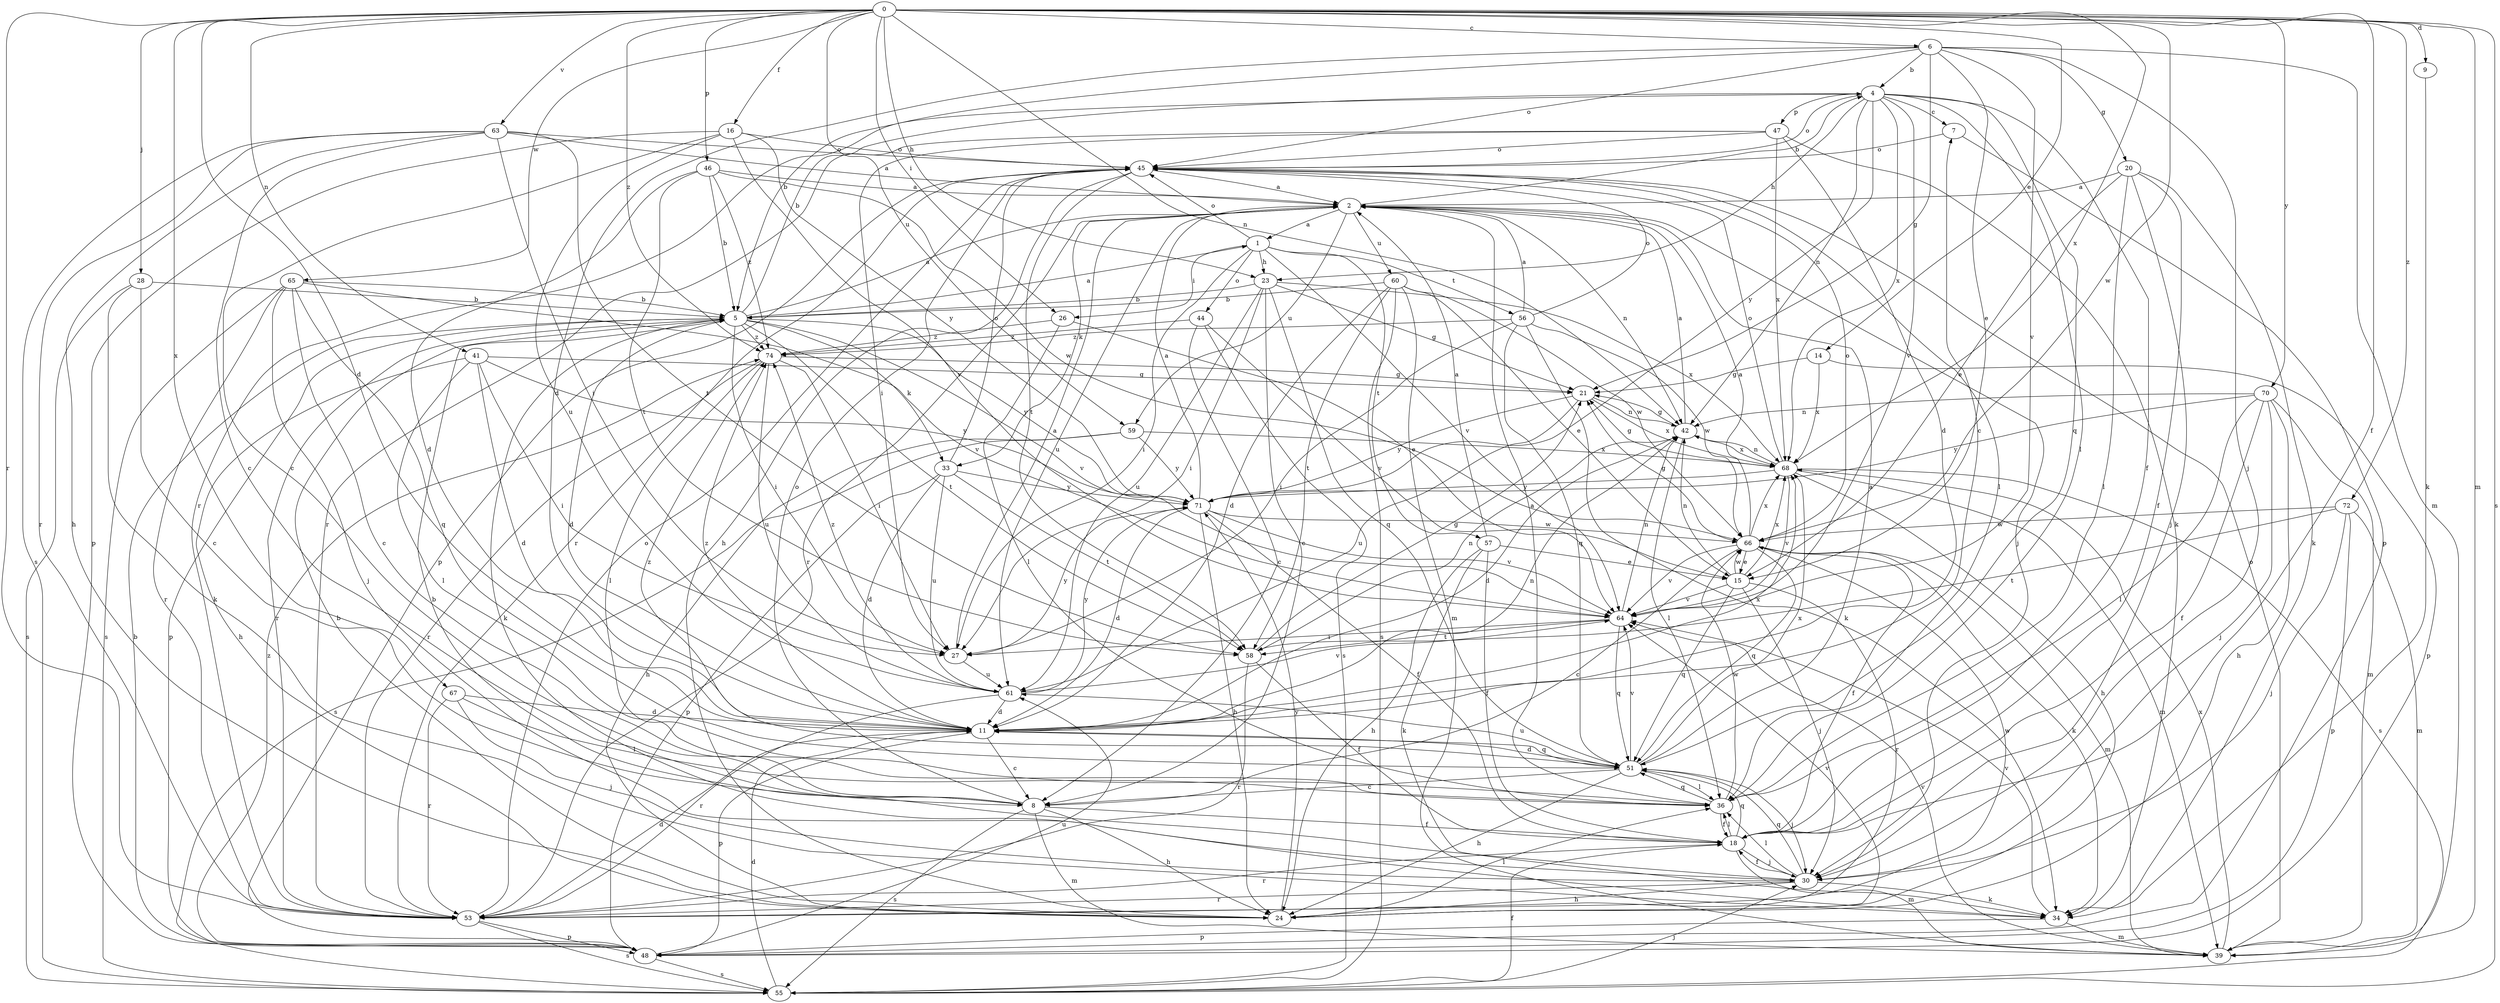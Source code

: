 strict digraph  {
0;
1;
2;
4;
5;
6;
7;
8;
9;
11;
14;
15;
16;
18;
20;
21;
23;
24;
26;
27;
28;
30;
33;
34;
36;
39;
41;
42;
44;
45;
46;
47;
48;
51;
53;
55;
56;
57;
58;
59;
60;
61;
63;
64;
65;
66;
67;
68;
70;
71;
72;
74;
0 -> 6  [label=c];
0 -> 9  [label=d];
0 -> 11  [label=d];
0 -> 14  [label=e];
0 -> 16  [label=f];
0 -> 18  [label=f];
0 -> 23  [label=h];
0 -> 26  [label=i];
0 -> 28  [label=j];
0 -> 39  [label=m];
0 -> 41  [label=n];
0 -> 42  [label=n];
0 -> 46  [label=p];
0 -> 53  [label=r];
0 -> 55  [label=s];
0 -> 59  [label=u];
0 -> 63  [label=v];
0 -> 65  [label=w];
0 -> 66  [label=w];
0 -> 67  [label=x];
0 -> 68  [label=x];
0 -> 70  [label=y];
0 -> 72  [label=z];
0 -> 74  [label=z];
1 -> 23  [label=h];
1 -> 26  [label=i];
1 -> 27  [label=i];
1 -> 44  [label=o];
1 -> 45  [label=o];
1 -> 56  [label=t];
1 -> 57  [label=t];
1 -> 64  [label=v];
2 -> 1  [label=a];
2 -> 4  [label=b];
2 -> 30  [label=j];
2 -> 33  [label=k];
2 -> 42  [label=n];
2 -> 53  [label=r];
2 -> 59  [label=u];
2 -> 60  [label=u];
2 -> 61  [label=u];
4 -> 7  [label=c];
4 -> 18  [label=f];
4 -> 23  [label=h];
4 -> 36  [label=l];
4 -> 42  [label=n];
4 -> 45  [label=o];
4 -> 47  [label=p];
4 -> 51  [label=q];
4 -> 53  [label=r];
4 -> 64  [label=v];
4 -> 68  [label=x];
4 -> 71  [label=y];
5 -> 1  [label=a];
5 -> 2  [label=a];
5 -> 4  [label=b];
5 -> 11  [label=d];
5 -> 27  [label=i];
5 -> 33  [label=k];
5 -> 34  [label=k];
5 -> 48  [label=p];
5 -> 53  [label=r];
5 -> 58  [label=t];
5 -> 64  [label=v];
5 -> 71  [label=y];
5 -> 74  [label=z];
6 -> 4  [label=b];
6 -> 5  [label=b];
6 -> 11  [label=d];
6 -> 15  [label=e];
6 -> 20  [label=g];
6 -> 21  [label=g];
6 -> 30  [label=j];
6 -> 39  [label=m];
6 -> 45  [label=o];
6 -> 64  [label=v];
7 -> 45  [label=o];
7 -> 48  [label=p];
8 -> 18  [label=f];
8 -> 24  [label=h];
8 -> 39  [label=m];
8 -> 45  [label=o];
8 -> 55  [label=s];
9 -> 34  [label=k];
11 -> 7  [label=c];
11 -> 8  [label=c];
11 -> 42  [label=n];
11 -> 48  [label=p];
11 -> 51  [label=q];
11 -> 68  [label=x];
11 -> 74  [label=z];
14 -> 21  [label=g];
14 -> 48  [label=p];
14 -> 68  [label=x];
15 -> 30  [label=j];
15 -> 42  [label=n];
15 -> 51  [label=q];
15 -> 53  [label=r];
15 -> 64  [label=v];
15 -> 66  [label=w];
15 -> 68  [label=x];
16 -> 8  [label=c];
16 -> 45  [label=o];
16 -> 48  [label=p];
16 -> 61  [label=u];
16 -> 64  [label=v];
16 -> 71  [label=y];
18 -> 30  [label=j];
18 -> 36  [label=l];
18 -> 39  [label=m];
18 -> 51  [label=q];
18 -> 53  [label=r];
20 -> 2  [label=a];
20 -> 15  [label=e];
20 -> 18  [label=f];
20 -> 30  [label=j];
20 -> 34  [label=k];
20 -> 36  [label=l];
21 -> 42  [label=n];
21 -> 61  [label=u];
21 -> 68  [label=x];
21 -> 71  [label=y];
23 -> 5  [label=b];
23 -> 8  [label=c];
23 -> 21  [label=g];
23 -> 27  [label=i];
23 -> 51  [label=q];
23 -> 61  [label=u];
23 -> 68  [label=x];
24 -> 5  [label=b];
24 -> 36  [label=l];
24 -> 64  [label=v];
24 -> 71  [label=y];
26 -> 15  [label=e];
26 -> 36  [label=l];
26 -> 74  [label=z];
27 -> 2  [label=a];
27 -> 61  [label=u];
27 -> 71  [label=y];
28 -> 5  [label=b];
28 -> 8  [label=c];
28 -> 34  [label=k];
28 -> 55  [label=s];
30 -> 5  [label=b];
30 -> 18  [label=f];
30 -> 24  [label=h];
30 -> 34  [label=k];
30 -> 36  [label=l];
30 -> 51  [label=q];
30 -> 53  [label=r];
33 -> 11  [label=d];
33 -> 45  [label=o];
33 -> 48  [label=p];
33 -> 58  [label=t];
33 -> 61  [label=u];
33 -> 71  [label=y];
34 -> 39  [label=m];
34 -> 48  [label=p];
34 -> 64  [label=v];
36 -> 2  [label=a];
36 -> 18  [label=f];
36 -> 51  [label=q];
36 -> 66  [label=w];
39 -> 45  [label=o];
39 -> 64  [label=v];
39 -> 68  [label=x];
41 -> 11  [label=d];
41 -> 21  [label=g];
41 -> 24  [label=h];
41 -> 27  [label=i];
41 -> 36  [label=l];
41 -> 71  [label=y];
42 -> 2  [label=a];
42 -> 11  [label=d];
42 -> 21  [label=g];
42 -> 36  [label=l];
42 -> 68  [label=x];
44 -> 8  [label=c];
44 -> 55  [label=s];
44 -> 64  [label=v];
44 -> 74  [label=z];
45 -> 2  [label=a];
45 -> 24  [label=h];
45 -> 36  [label=l];
45 -> 48  [label=p];
45 -> 53  [label=r];
45 -> 58  [label=t];
46 -> 2  [label=a];
46 -> 5  [label=b];
46 -> 11  [label=d];
46 -> 58  [label=t];
46 -> 66  [label=w];
46 -> 74  [label=z];
47 -> 11  [label=d];
47 -> 27  [label=i];
47 -> 34  [label=k];
47 -> 45  [label=o];
47 -> 53  [label=r];
47 -> 68  [label=x];
48 -> 5  [label=b];
48 -> 55  [label=s];
48 -> 61  [label=u];
48 -> 74  [label=z];
51 -> 2  [label=a];
51 -> 8  [label=c];
51 -> 11  [label=d];
51 -> 24  [label=h];
51 -> 30  [label=j];
51 -> 36  [label=l];
51 -> 61  [label=u];
51 -> 64  [label=v];
51 -> 68  [label=x];
51 -> 74  [label=z];
53 -> 11  [label=d];
53 -> 45  [label=o];
53 -> 48  [label=p];
53 -> 55  [label=s];
53 -> 66  [label=w];
55 -> 11  [label=d];
55 -> 18  [label=f];
55 -> 30  [label=j];
56 -> 2  [label=a];
56 -> 27  [label=i];
56 -> 34  [label=k];
56 -> 45  [label=o];
56 -> 51  [label=q];
56 -> 66  [label=w];
56 -> 74  [label=z];
57 -> 2  [label=a];
57 -> 15  [label=e];
57 -> 18  [label=f];
57 -> 24  [label=h];
57 -> 34  [label=k];
58 -> 18  [label=f];
58 -> 21  [label=g];
58 -> 42  [label=n];
58 -> 53  [label=r];
59 -> 24  [label=h];
59 -> 55  [label=s];
59 -> 68  [label=x];
59 -> 71  [label=y];
60 -> 5  [label=b];
60 -> 11  [label=d];
60 -> 15  [label=e];
60 -> 39  [label=m];
60 -> 55  [label=s];
60 -> 58  [label=t];
60 -> 66  [label=w];
61 -> 11  [label=d];
61 -> 53  [label=r];
61 -> 64  [label=v];
61 -> 71  [label=y];
61 -> 74  [label=z];
63 -> 2  [label=a];
63 -> 8  [label=c];
63 -> 24  [label=h];
63 -> 27  [label=i];
63 -> 45  [label=o];
63 -> 53  [label=r];
63 -> 55  [label=s];
63 -> 58  [label=t];
64 -> 27  [label=i];
64 -> 42  [label=n];
64 -> 51  [label=q];
64 -> 58  [label=t];
65 -> 5  [label=b];
65 -> 8  [label=c];
65 -> 30  [label=j];
65 -> 51  [label=q];
65 -> 53  [label=r];
65 -> 55  [label=s];
65 -> 64  [label=v];
66 -> 2  [label=a];
66 -> 8  [label=c];
66 -> 15  [label=e];
66 -> 18  [label=f];
66 -> 21  [label=g];
66 -> 34  [label=k];
66 -> 39  [label=m];
66 -> 45  [label=o];
66 -> 51  [label=q];
66 -> 64  [label=v];
66 -> 68  [label=x];
67 -> 11  [label=d];
67 -> 30  [label=j];
67 -> 36  [label=l];
67 -> 53  [label=r];
68 -> 21  [label=g];
68 -> 24  [label=h];
68 -> 39  [label=m];
68 -> 42  [label=n];
68 -> 45  [label=o];
68 -> 55  [label=s];
68 -> 64  [label=v];
68 -> 71  [label=y];
70 -> 18  [label=f];
70 -> 24  [label=h];
70 -> 30  [label=j];
70 -> 36  [label=l];
70 -> 39  [label=m];
70 -> 42  [label=n];
70 -> 71  [label=y];
71 -> 2  [label=a];
71 -> 11  [label=d];
71 -> 18  [label=f];
71 -> 24  [label=h];
71 -> 64  [label=v];
71 -> 66  [label=w];
72 -> 30  [label=j];
72 -> 39  [label=m];
72 -> 48  [label=p];
72 -> 58  [label=t];
72 -> 66  [label=w];
74 -> 21  [label=g];
74 -> 27  [label=i];
74 -> 36  [label=l];
74 -> 53  [label=r];
74 -> 61  [label=u];
}
